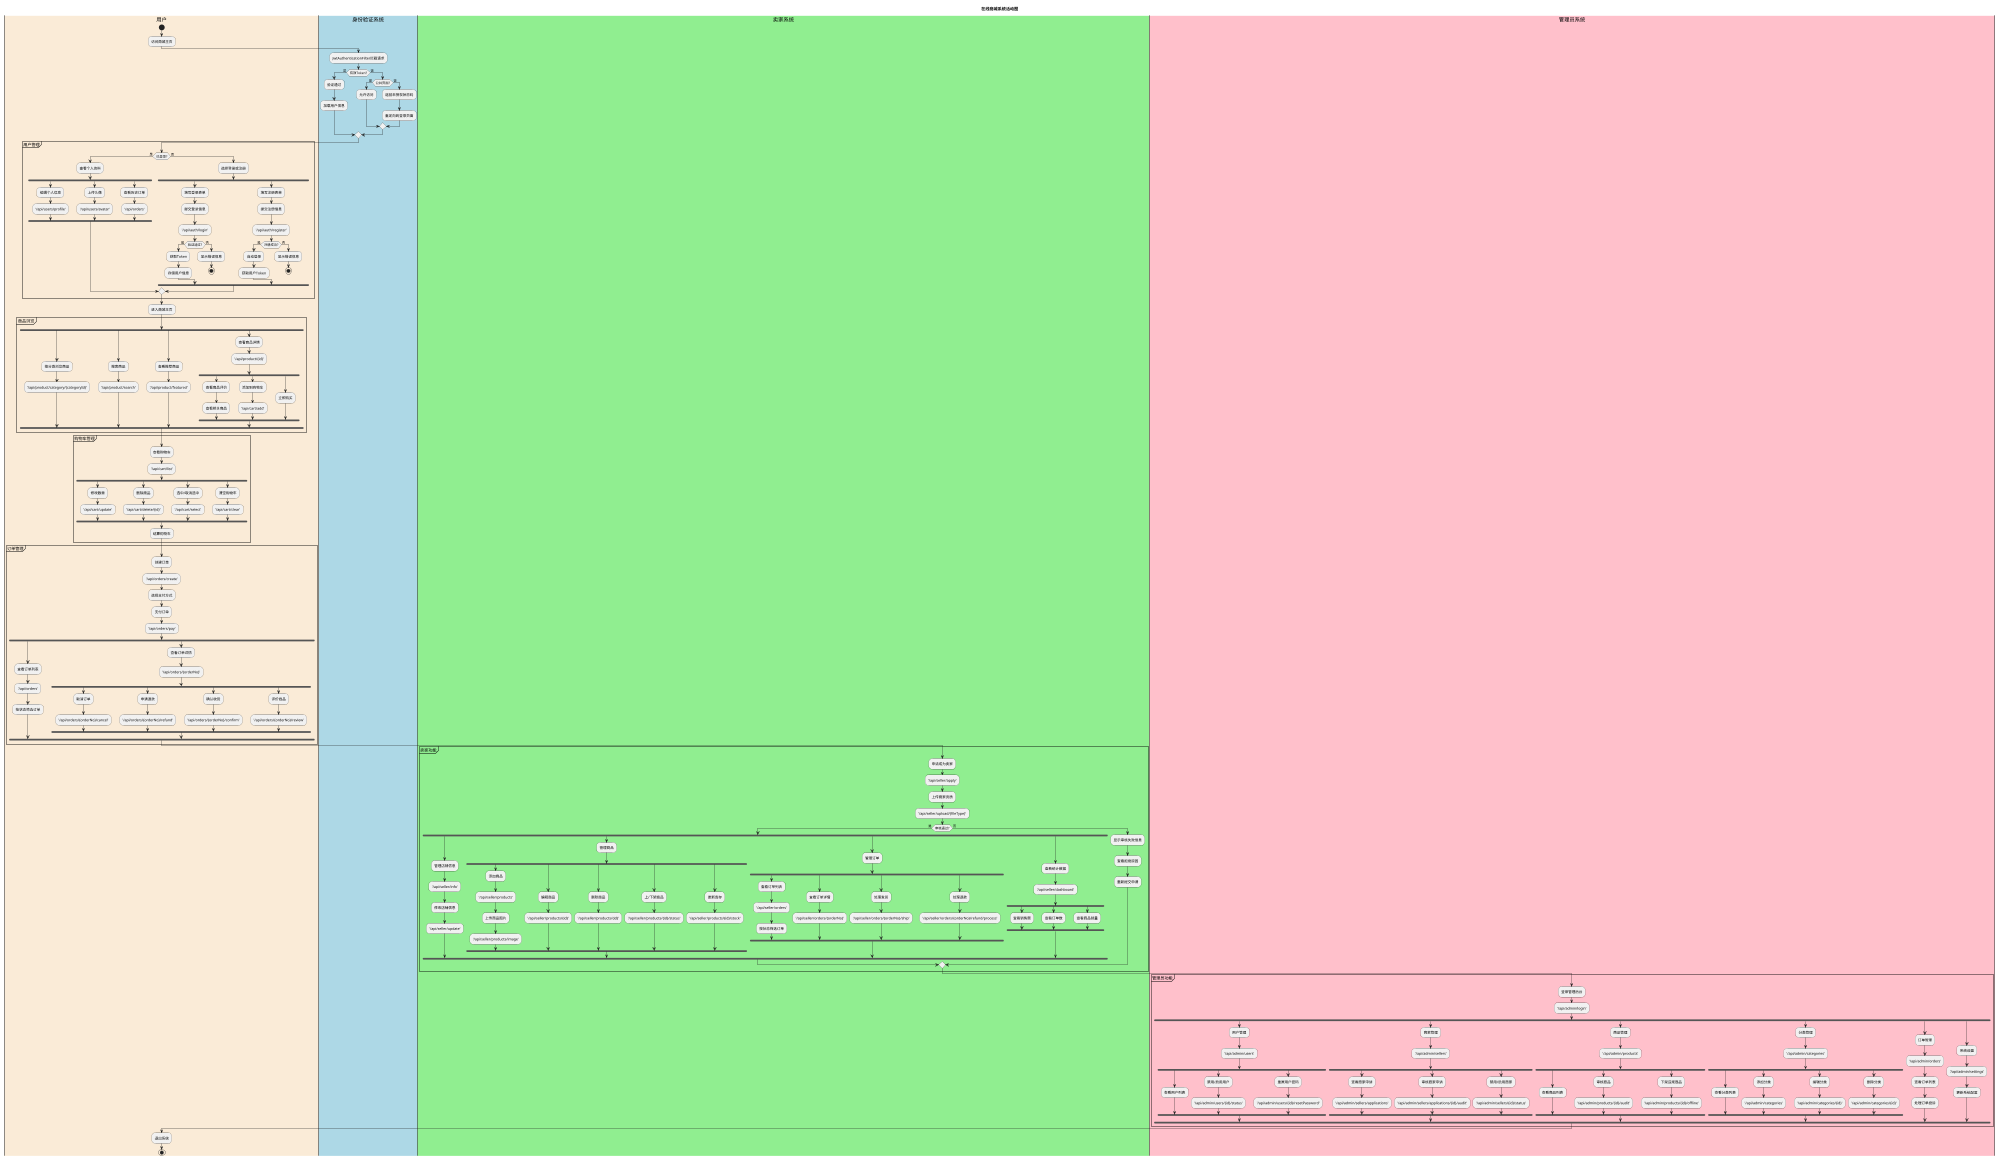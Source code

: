 @startuml 商城系统活动图

title 在线商城系统活动图
scale max 2000*2000
|#AntiqueWhite|用户|
start
:访问商城主页;

|#LightBlue|身份验证系统|
:JwtAuthenticationFilter拦截请求;
if (有效Token?) then (是)
  :验证通过;
  :加载用户信息;
else (否)
  if (公共页面?) then (是)
    :允许访问;
  else (否)
    :返回未授权状态码;
    :重定向到登录页面;
  endif
endif

|#AntiqueWhite|用户|
partition "用户管理" {
  if (已登录?) then (是)
    :查看个人资料;
    fork
      :编辑个人信息;
      :'/api/users/profile';
    fork again
      :上传头像;
      :'/api/users/avatar';
    fork again
      :查看历史订单;
      :'/api/orders';
    end fork
  else (否)
    :选择登录或注册;
    fork
      :填写登录表单;
      :提交登录信息;
      :'/api/auth/login';
      if (验证通过?) then (是)
        :获取Token;
        :存储用户信息;
      else (否)
        :显示错误信息;
        stop
      endif
    fork again
      :填写注册表单;
      :提交注册信息;
      :'/api/auth/register';
      if (注册成功?) then (是)
        :自动登录;
        :获取用户Token;
      else (否)
        :显示错误信息;
        stop
      endif
    end fork
  endif
}

:进入商城主页;

partition "商品浏览" {
  fork
    :按分类浏览商品;
    :'/api/product/category/{categoryId}';
  fork again
    :搜索商品;
    :'/api/product/search';
  fork again
    :查看推荐商品;
    :'/api/product/featured';
  fork again
    :查看商品详情;
    :'/api/product/{id}';
    fork
      :查看商品评价;
      :查看相关商品;
    fork again
      :添加到购物车;
      :'/api/cart/add';
    fork again
      :立即购买;
    end fork
  end fork
}

partition "购物车管理" {
  :查看购物车;
  :'/api/cart/list';
  fork
    :修改数量;
    :'/api/cart/update';
  fork again
    :删除商品;
    :'/api/cart/delete/{id}';
  fork again
    :选中/取消选中;
    :'/api/cart/select';
  fork again
    :清空购物车;
    :'/api/cart/clear';
  end fork
  :结算购物车;
}

partition "订单管理" {
  :创建订单;
  :'/api/orders/create';
  :选择支付方式;
  :支付订单;
  :'/api/orders/pay';
  
  fork
    :查看订单列表;
    :'/api/orders';
    :按状态筛选订单;
  fork again
    :查看订单详情;
    :'/api/orders/{orderNo}';
    fork
      :取消订单;
      :'/api/orders/{orderNo}/cancel';
    fork again
      :申请退款;
      :'/api/orders/{orderNo}/refund';
    fork again
      :确认收货;
      :'/api/orders/{orderNo}/confirm';
    fork again
      :评价商品;
      :'/api/orders/{orderNo}/review';
    end fork
  end fork
}

|#LightGreen|卖家系统|
partition "卖家功能" {
  :申请成为卖家;
  :'/api/seller/apply';
  :上传商家资质;
  :'/api/seller/upload/{fileType}';
  
  if (审核通过?) then (是)
    fork
      :管理店铺信息;
      :'/api/seller/info';
      :修改店铺信息;
      :'/api/seller/update';
    fork again
      :管理商品;
      fork
        :添加商品;
        :'/api/seller/products';
        :上传商品图片;
        :'/api/seller/products/image';
      fork again
        :编辑商品;
        :'/api/seller/products/{id}';
      fork again
        :删除商品;
        :'/api/seller/products/{id}';
      fork again
        :上/下架商品;
        :'/api/seller/products/{id}/status';
      fork again
        :更新库存;
        :'/api/seller/products/{id}/stock';
      end fork
    fork again
      :管理订单;
      fork
        :查看订单列表;
        :'/api/seller/orders';
        :按状态筛选订单;
      fork again
        :查看订单详情;
        :'/api/seller/orders/{orderNo}';
      fork again
        :处理发货;
        :'/api/seller/orders/{orderNo}/ship';
      fork again
        :处理退款;
        :'/api/seller/orders/{orderNo}/refund/process';
      end fork
    fork again
      :查看统计数据;
      :'/api/seller/dashboard';
      fork
        :查看销售额;
      fork again
        :查看订单数;
      fork again
        :查看商品销量;
      end fork
    end fork
  else (否)
    :显示审核失败信息;
    :查看拒绝原因;
    :重新提交申请;
  endif
}

|#Pink|管理员系统|
partition "管理员功能" {
  :登录管理后台;
  :'/api/admin/login';
  
  fork
    :用户管理;
    :'/api/admin/users';
    fork
      :查看用户列表;
    fork again
      :禁用/启用用户;
      :'/api/admin/users/{id}/status';
    fork again
      :重置用户密码;
      :'/api/admin/users/{id}/resetPassword';
    end fork
  fork again
    :商家管理;
    :'/api/admin/sellers';
    fork
      :查看商家申请;
      :'/api/admin/sellers/applications';
    fork again
      :审核商家申请;
      :'/api/admin/sellers/applications/{id}/audit';
    fork again
      :禁用/启用商家;
      :'/api/admin/sellers/{id}/status';
    end fork
  fork again
    :商品管理;
    :'/api/admin/products';
    fork
      :查看商品列表;
    fork again
      :审核商品;
      :'/api/admin/products/{id}/audit';
    fork again
      :下架违规商品;
      :'/api/admin/products/{id}/offline';
    end fork
  fork again
    :分类管理;
    :'/api/admin/categories';
    fork
      :查看分类列表;
    fork again
      :添加分类;
      :'/api/admin/categories';
    fork again
      :编辑分类;
      :'/api/admin/categories/{id}';
    fork again
      :删除分类;
      :'/api/admin/categories/{id}';
    end fork
  fork again
    :订单管理;
    :'/api/admin/orders';
    :查看订单列表;
    :处理订单投诉;
  fork again
    :系统设置;
    :'/api/admin/settings';
    :更新系统配置;
  end fork
}

|#AntiqueWhite|用户|
:退出系统;
stop

@enduml
